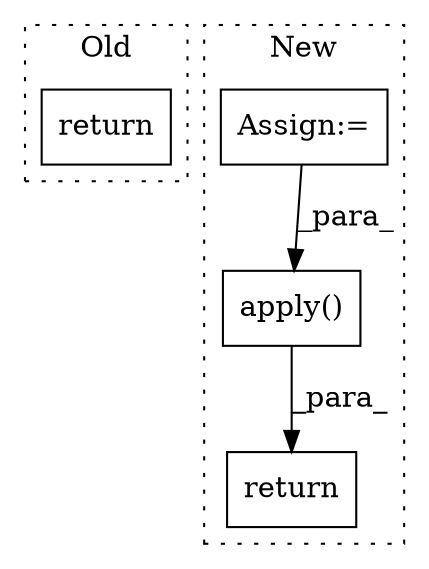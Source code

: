digraph G {
subgraph cluster0 {
1 [label="return" a="93" s="3450" l="7" shape="box"];
label = "Old";
style="dotted";
}
subgraph cluster1 {
2 [label="apply()" a="75" s="3830,3865" l="26,1" shape="box"];
3 [label="return" a="93" s="3823" l="7" shape="box"];
4 [label="Assign:=" a="68" s="3677" l="3" shape="box"];
label = "New";
style="dotted";
}
2 -> 3 [label="_para_"];
4 -> 2 [label="_para_"];
}